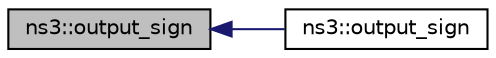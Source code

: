 digraph "ns3::output_sign"
{
  edge [fontname="Helvetica",fontsize="10",labelfontname="Helvetica",labelfontsize="10"];
  node [fontname="Helvetica",fontsize="10",shape=record];
  rankdir="LR";
  Node1 [label="ns3::output_sign",height=0.2,width=0.4,color="black", fillcolor="grey75", style="filled", fontcolor="black"];
  Node1 -> Node2 [dir="back",color="midnightblue",fontsize="10",style="solid"];
  Node2 [label="ns3::output_sign",height=0.2,width=0.4,color="black", fillcolor="white", style="filled",URL="$df/dc6/group__highprec.html#gabc1eadf47a990215c1b0b131d4f52cf9"];
}
